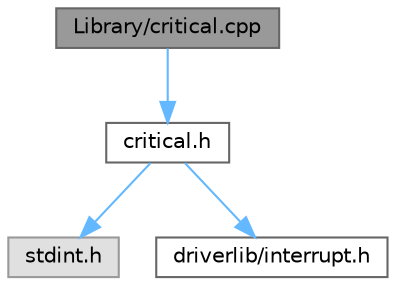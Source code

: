 digraph "Library/critical.cpp"
{
 // LATEX_PDF_SIZE
  bgcolor="transparent";
  edge [fontname=Helvetica,fontsize=10,labelfontname=Helvetica,labelfontsize=10];
  node [fontname=Helvetica,fontsize=10,shape=box,height=0.2,width=0.4];
  Node1 [label="Library/critical.cpp",height=0.2,width=0.4,color="gray40", fillcolor="grey60", style="filled", fontcolor="black",tooltip=" "];
  Node1 -> Node2 [color="steelblue1",style="solid"];
  Node2 [label="critical.h",height=0.2,width=0.4,color="grey40", fillcolor="white", style="filled",URL="$critical_8h.html",tooltip=" "];
  Node2 -> Node3 [color="steelblue1",style="solid"];
  Node3 [label="stdint.h",height=0.2,width=0.4,color="grey60", fillcolor="#E0E0E0", style="filled",tooltip=" "];
  Node2 -> Node4 [color="steelblue1",style="solid"];
  Node4 [label="driverlib/interrupt.h",height=0.2,width=0.4,color="grey40", fillcolor="white", style="filled",URL="$interrupt_8h.html",tooltip=" "];
}
